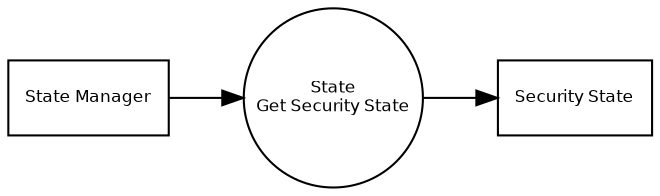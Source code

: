 digraph DFD_GetSecurityState {
 
rankdir = LR

 node [
         fontname = "Bitstream Vera Sans"
         fontsize = 8
         shape = "record"
     ]

 edge [
         fontname = "Bitstream Vera Sans"
         fontsize = 8
         fontcolor = "Red"
     ]

// all blocks
state_mng [label="State Manager"]
get_securitystate [label="State\nGet Security State", shape="circle", fixedsize=true, width=1.2];
security_state [label="Security State"]

// relations
state_mng -> get_securitystate
get_securitystate -> security_state

}

